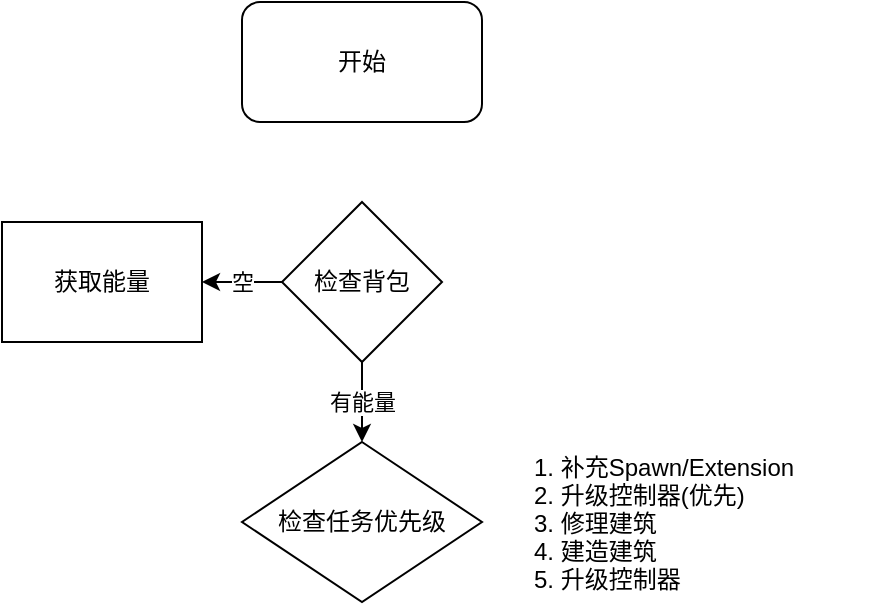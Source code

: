 <mxfile>
    <diagram id="worker-behavior" name="Worker Behavior">
        <mxGraphModel dx="992" dy="538" grid="1" gridSize="1" guides="1" tooltips="1" connect="1" arrows="1" fold="0" page="0" pageScale="1" pageWidth="827" pageHeight="1169" background="none" math="1" shadow="0">
            <root>
                <mxCell id="0"/>
                <mxCell id="1" parent="0"/>
                <mxCell id="2" value="开始" style="rounded=1;whiteSpace=wrap;html=1;" parent="1" vertex="1">
                    <mxGeometry x="360" y="40" width="120" height="60" as="geometry"/>
                </mxCell>
                <mxCell id="3" value="检查背包" style="rhombus;whiteSpace=wrap;html=1;" parent="1" vertex="1">
                    <mxGeometry x="380" y="140" width="80" height="80" as="geometry"/>
                </mxCell>
                <mxCell id="4" value="空" style="edgeStyle=orthogonalEdgeStyle;html=1;exitX=0;exitY=0.5;exitDx=0;exitDy=0;" parent="1" source="3" target="5" edge="1">
                    <mxGeometry relative="1" as="geometry"/>
                </mxCell>
                <mxCell id="5" value="获取能量" style="rounded=0;whiteSpace=wrap;html=1;" parent="1" vertex="1">
                    <mxGeometry x="240" y="150" width="100" height="60" as="geometry"/>
                </mxCell>
                <mxCell id="6" value="有能量" style="edgeStyle=orthogonalEdgeStyle;html=1;exitX=0.5;exitY=1;exitDx=0;exitDy=0;" parent="1" source="3" target="7" edge="1">
                    <mxGeometry relative="1" as="geometry"/>
                </mxCell>
                <mxCell id="7" value="检查任务优先级" style="rhombus;whiteSpace=wrap;html=1;" parent="1" vertex="1">
                    <mxGeometry x="360" y="260" width="120" height="80" as="geometry"/>
                </mxCell>
                <mxCell id="8" value="1. 补充Spawn/Extension&#10;2. 升级控制器(优先)&#10;3. 修理建筑&#10;4. 建造建筑&#10;5. 升级控制器" style="text;strokeColor=none;fillColor=none;align=left;verticalAlign=middle;spacingLeft=4;spacingRight=4;overflow=hidden;points=[[0,0.5],[1,0.5]];portConstraint=eastwest;rotatable=0;" parent="1" vertex="1">
                    <mxGeometry x="500" y="260" width="180" height="80" as="geometry"/>
                </mxCell>
            </root>
        </mxGraphModel>
    </diagram>
</mxfile>